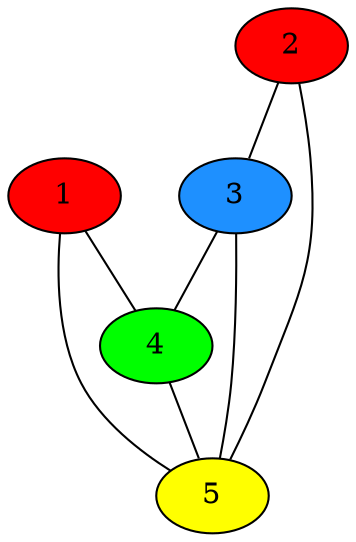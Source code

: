 graph {
    1 [style=filled, fillcolor = red];
    2 [style=filled, fillcolor = red];
    3 [style=filled, fillcolor = dodgerblue1];
    4 [style=filled, fillcolor = green];
    5 [style=filled, fillcolor = yellow];
1 -- 4;
1 -- 5;
2 -- 3;
2 -- 5;
3 -- 4;
3 -- 5;
4 -- 5;
}
